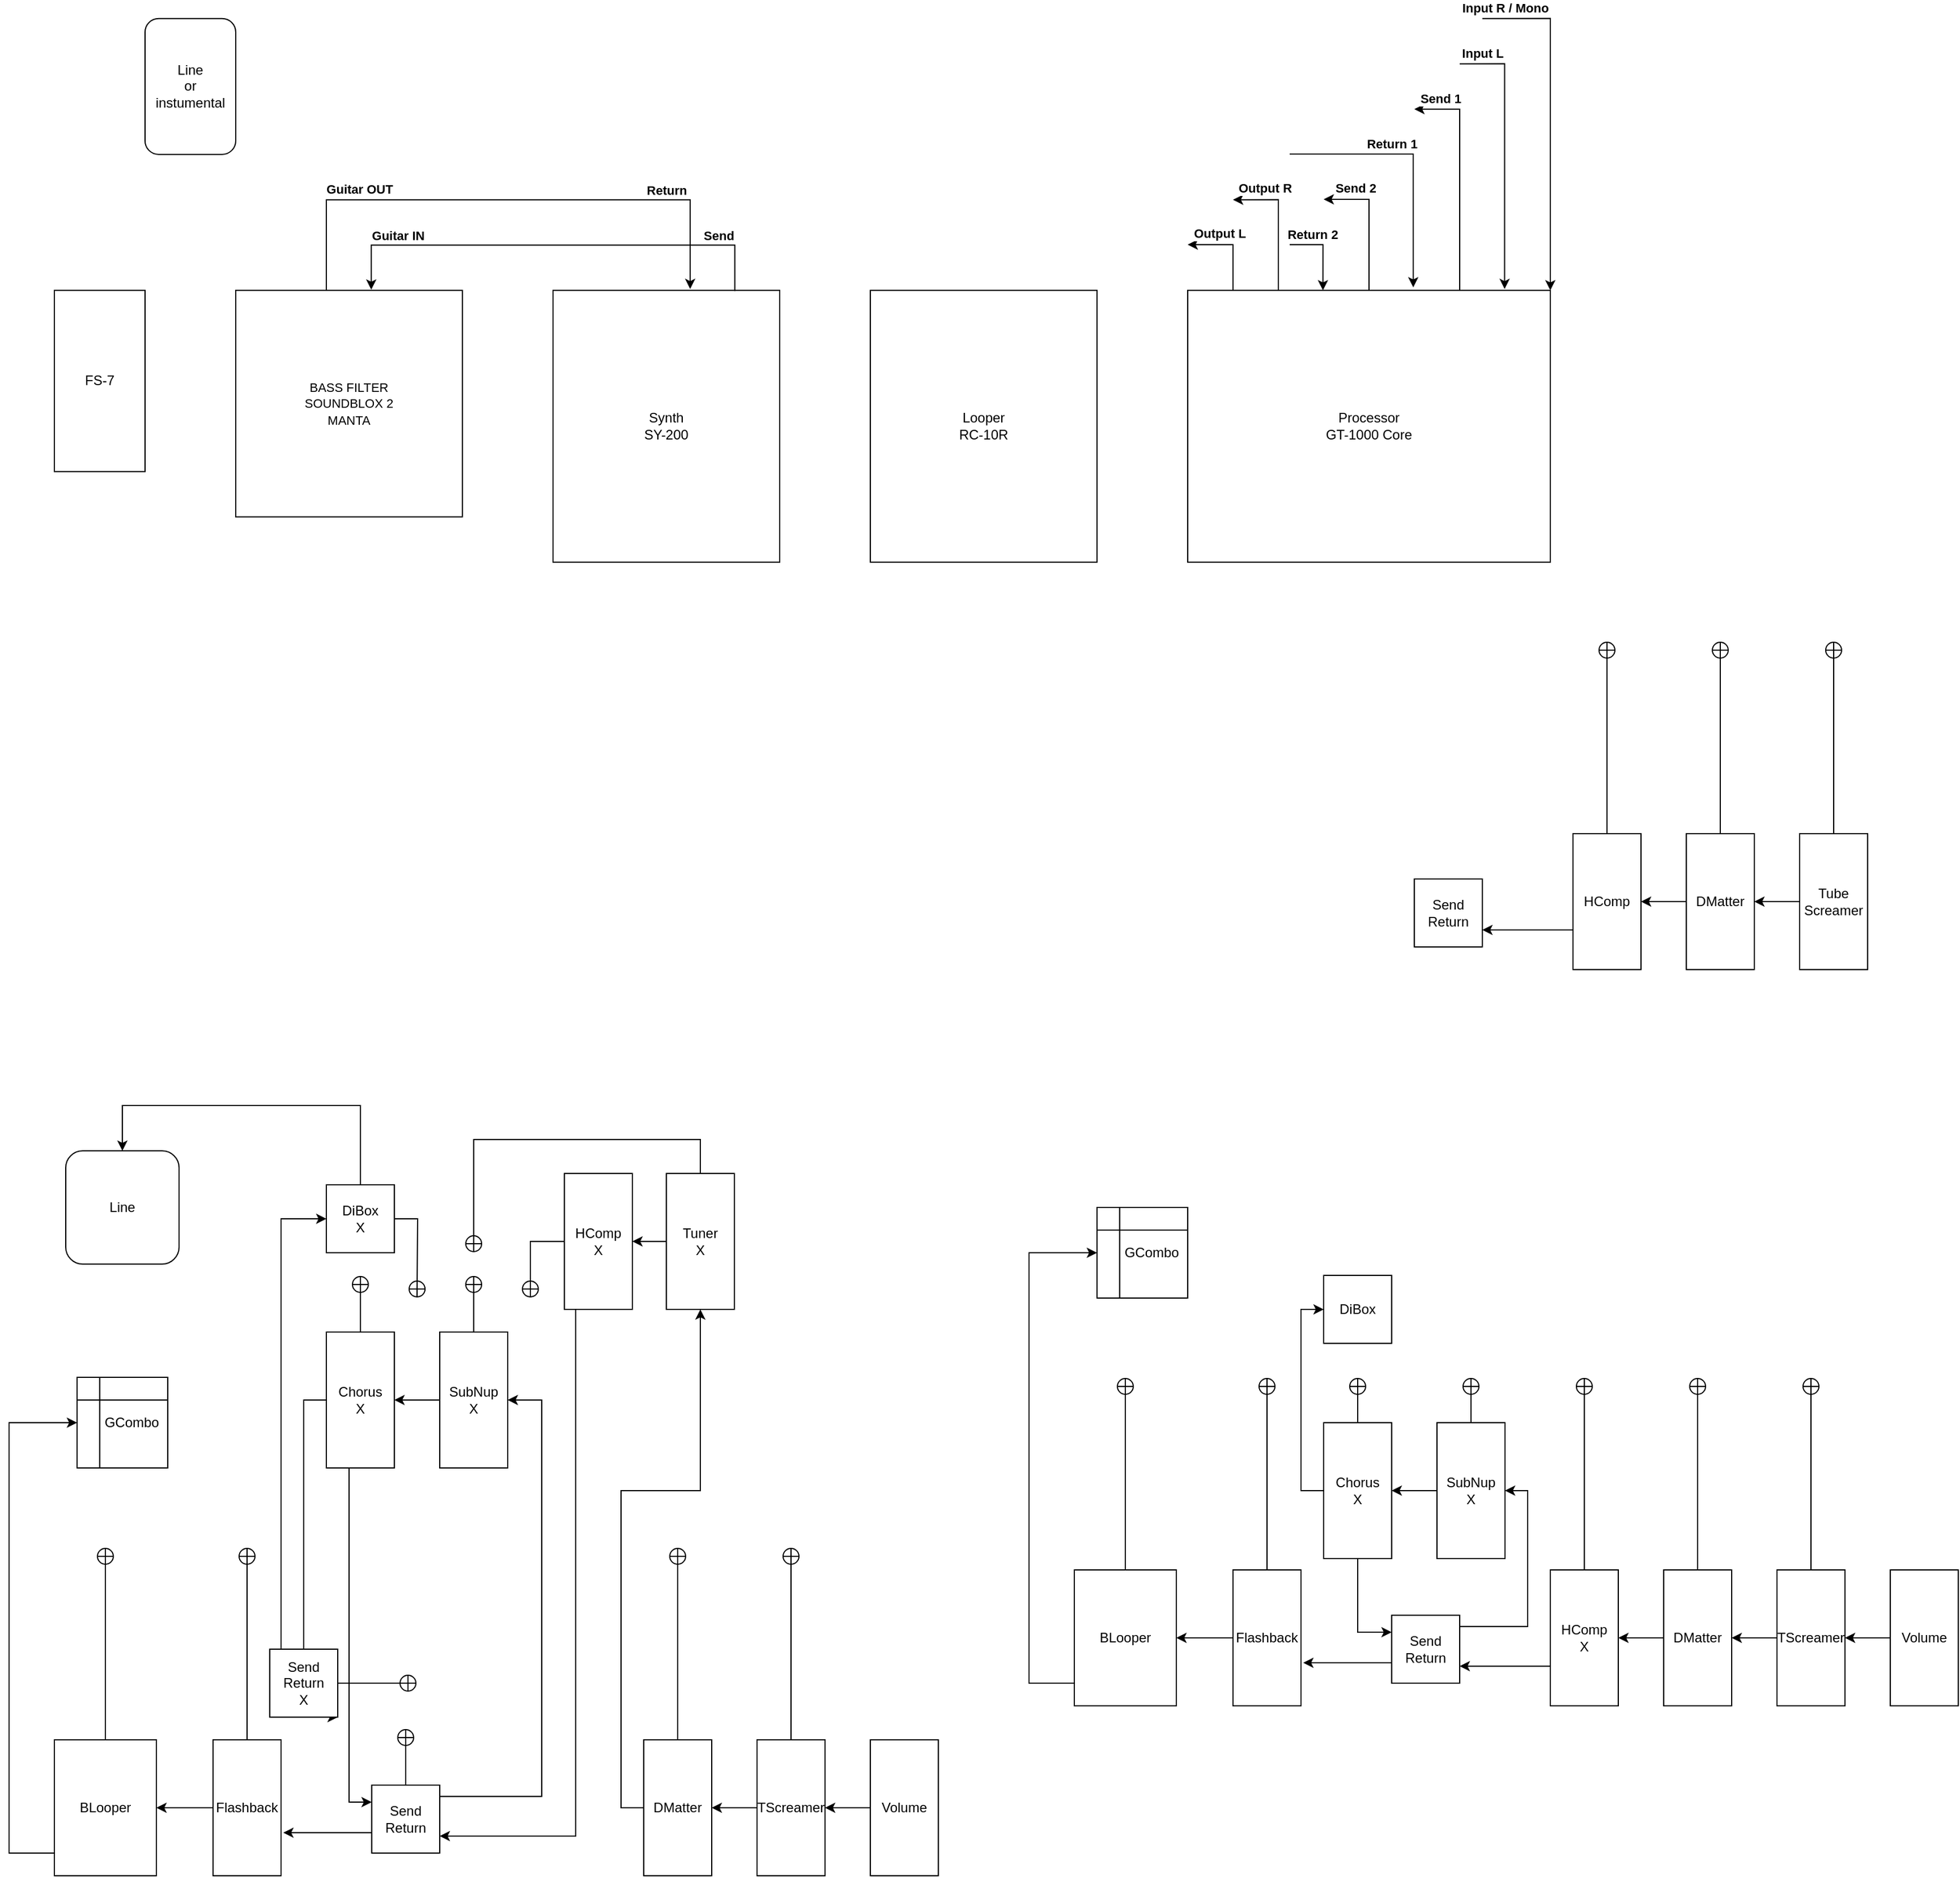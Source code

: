 <mxfile version="21.0.6" type="github">
  <diagram id="bpvqkjl4aAlvQeULc8f-" name="Page-1">
    <mxGraphModel dx="1547" dy="874" grid="1" gridSize="10" guides="1" tooltips="1" connect="1" arrows="1" fold="1" page="1" pageScale="1" pageWidth="1920" pageHeight="1200" math="0" shadow="0">
      <root>
        <mxCell id="0" />
        <mxCell id="1" parent="0" />
        <mxCell id="TJ2ZDpxeR_JlbvTuaroh-1" value="Synth&lt;br&gt;SY-200" style="rounded=0;whiteSpace=wrap;html=1;direction=south;" parent="1" vertex="1">
          <mxGeometry x="560" y="520.33" width="200" height="240" as="geometry" />
        </mxCell>
        <mxCell id="TJ2ZDpxeR_JlbvTuaroh-17" value="" style="edgeStyle=orthogonalEdgeStyle;rounded=0;orthogonalLoop=1;jettySize=auto;html=1;" parent="1" source="TJ2ZDpxeR_JlbvTuaroh-2" target="TJ2ZDpxeR_JlbvTuaroh-7" edge="1">
          <mxGeometry relative="1" as="geometry" />
        </mxCell>
        <mxCell id="TJ2ZDpxeR_JlbvTuaroh-33" style="edgeStyle=orthogonalEdgeStyle;rounded=0;orthogonalLoop=1;jettySize=auto;html=1;endArrow=circlePlus;endFill=0;" parent="1" source="TJ2ZDpxeR_JlbvTuaroh-2" edge="1">
          <mxGeometry relative="1" as="geometry">
            <mxPoint x="1690" y="830" as="targetPoint" />
            <Array as="points">
              <mxPoint x="1690" y="980" />
              <mxPoint x="1690" y="980" />
            </Array>
          </mxGeometry>
        </mxCell>
        <mxCell id="TJ2ZDpxeR_JlbvTuaroh-2" value="Tube&lt;br&gt;Screamer" style="rounded=0;whiteSpace=wrap;html=1;direction=south;" parent="1" vertex="1">
          <mxGeometry x="1660" y="1000" width="60" height="120" as="geometry" />
        </mxCell>
        <mxCell id="TJ2ZDpxeR_JlbvTuaroh-3" value="Looper&lt;br&gt;RC-10R" style="rounded=0;whiteSpace=wrap;html=1;direction=south;" parent="1" vertex="1">
          <mxGeometry x="840" y="520.33" width="200" height="240" as="geometry" />
        </mxCell>
        <mxCell id="TJ2ZDpxeR_JlbvTuaroh-4" value="Processor&lt;br&gt;GT-1000 Core" style="rounded=0;whiteSpace=wrap;html=1;direction=south;" parent="1" vertex="1">
          <mxGeometry x="1120" y="520.33" width="320" height="240" as="geometry" />
        </mxCell>
        <mxCell id="TJ2ZDpxeR_JlbvTuaroh-5" value="&lt;font style=&quot;font-size: 11px;&quot;&gt;BASS FILTER&lt;br&gt;SOUNDBLOX 2 &lt;br&gt;MANTA&lt;/font&gt;" style="rounded=0;whiteSpace=wrap;html=1;direction=south;" parent="1" vertex="1">
          <mxGeometry x="280" y="520.33" width="200" height="200" as="geometry" />
        </mxCell>
        <mxCell id="TJ2ZDpxeR_JlbvTuaroh-21" style="edgeStyle=orthogonalEdgeStyle;rounded=0;orthogonalLoop=1;jettySize=auto;html=1;entryX=0.75;entryY=0;entryDx=0;entryDy=0;" parent="1" source="TJ2ZDpxeR_JlbvTuaroh-6" target="TJ2ZDpxeR_JlbvTuaroh-13" edge="1">
          <mxGeometry relative="1" as="geometry">
            <Array as="points">
              <mxPoint x="1410" y="1085" />
              <mxPoint x="1410" y="1085" />
            </Array>
          </mxGeometry>
        </mxCell>
        <mxCell id="TJ2ZDpxeR_JlbvTuaroh-35" style="edgeStyle=orthogonalEdgeStyle;rounded=0;orthogonalLoop=1;jettySize=auto;html=1;endArrow=circlePlus;endFill=0;" parent="1" source="TJ2ZDpxeR_JlbvTuaroh-6" edge="1">
          <mxGeometry relative="1" as="geometry">
            <mxPoint x="1490" y="830" as="targetPoint" />
          </mxGeometry>
        </mxCell>
        <mxCell id="TJ2ZDpxeR_JlbvTuaroh-6" value="HComp" style="rounded=0;whiteSpace=wrap;html=1;direction=south;" parent="1" vertex="1">
          <mxGeometry x="1460" y="1000" width="60" height="120" as="geometry" />
        </mxCell>
        <mxCell id="TJ2ZDpxeR_JlbvTuaroh-34" style="edgeStyle=orthogonalEdgeStyle;rounded=0;orthogonalLoop=1;jettySize=auto;html=1;endArrow=circlePlus;endFill=0;" parent="1" source="TJ2ZDpxeR_JlbvTuaroh-7" edge="1">
          <mxGeometry relative="1" as="geometry">
            <mxPoint x="1590" y="830" as="targetPoint" />
          </mxGeometry>
        </mxCell>
        <mxCell id="TJ2ZDpxeR_JlbvTuaroh-7" value="DMatter" style="rounded=0;whiteSpace=wrap;html=1;direction=south;" parent="1" vertex="1">
          <mxGeometry x="1560" y="1000" width="60" height="120" as="geometry" />
        </mxCell>
        <mxCell id="TJ2ZDpxeR_JlbvTuaroh-8" value="FS-7" style="rounded=0;whiteSpace=wrap;html=1;direction=south;" parent="1" vertex="1">
          <mxGeometry x="120" y="520.33" width="80" height="160" as="geometry" />
        </mxCell>
        <mxCell id="TJ2ZDpxeR_JlbvTuaroh-11" value="Line&lt;br&gt;or&lt;br&gt;instumental" style="rounded=1;whiteSpace=wrap;html=1;" parent="1" vertex="1">
          <mxGeometry x="200" y="280.33" width="80" height="120" as="geometry" />
        </mxCell>
        <mxCell id="TJ2ZDpxeR_JlbvTuaroh-13" value="Send&lt;br&gt;Return" style="rounded=0;whiteSpace=wrap;html=1;direction=south;" parent="1" vertex="1">
          <mxGeometry x="1320" y="1040" width="60" height="60" as="geometry" />
        </mxCell>
        <mxCell id="TJ2ZDpxeR_JlbvTuaroh-16" value="" style="edgeStyle=orthogonalEdgeStyle;rounded=0;orthogonalLoop=1;jettySize=auto;html=1;exitX=0.5;exitY=1;exitDx=0;exitDy=0;" parent="1" source="TJ2ZDpxeR_JlbvTuaroh-7" target="TJ2ZDpxeR_JlbvTuaroh-6" edge="1">
          <mxGeometry relative="1" as="geometry">
            <mxPoint x="1580" y="1080" as="sourcePoint" />
            <Array as="points">
              <mxPoint x="1540" y="1060" />
              <mxPoint x="1540" y="1060" />
            </Array>
          </mxGeometry>
        </mxCell>
        <mxCell id="TJ2ZDpxeR_JlbvTuaroh-44" style="edgeStyle=orthogonalEdgeStyle;rounded=0;orthogonalLoop=1;jettySize=auto;html=1;entryX=0.5;entryY=0;entryDx=0;entryDy=0;" parent="1" source="TJ2ZDpxeR_JlbvTuaroh-46" target="TJ2ZDpxeR_JlbvTuaroh-52" edge="1">
          <mxGeometry relative="1" as="geometry" />
        </mxCell>
        <mxCell id="TJ2ZDpxeR_JlbvTuaroh-45" style="edgeStyle=orthogonalEdgeStyle;rounded=0;orthogonalLoop=1;jettySize=auto;html=1;endArrow=circlePlus;endFill=0;" parent="1" source="TJ2ZDpxeR_JlbvTuaroh-46" edge="1">
          <mxGeometry relative="1" as="geometry">
            <mxPoint x="1190" y="1480" as="targetPoint" />
          </mxGeometry>
        </mxCell>
        <mxCell id="TJ2ZDpxeR_JlbvTuaroh-46" value="Flashback" style="rounded=0;whiteSpace=wrap;html=1;direction=south;" parent="1" vertex="1">
          <mxGeometry x="1160" y="1650" width="60" height="120" as="geometry" />
        </mxCell>
        <mxCell id="TJ2ZDpxeR_JlbvTuaroh-47" value="" style="edgeStyle=orthogonalEdgeStyle;rounded=0;orthogonalLoop=1;jettySize=auto;html=1;" parent="1" source="TJ2ZDpxeR_JlbvTuaroh-49" target="TJ2ZDpxeR_JlbvTuaroh-65" edge="1">
          <mxGeometry relative="1" as="geometry" />
        </mxCell>
        <mxCell id="TJ2ZDpxeR_JlbvTuaroh-48" style="edgeStyle=orthogonalEdgeStyle;rounded=0;orthogonalLoop=1;jettySize=auto;html=1;endArrow=circlePlus;endFill=0;" parent="1" source="TJ2ZDpxeR_JlbvTuaroh-49" edge="1">
          <mxGeometry relative="1" as="geometry">
            <mxPoint x="1670" y="1480" as="targetPoint" />
            <Array as="points">
              <mxPoint x="1670" y="1480" />
            </Array>
          </mxGeometry>
        </mxCell>
        <mxCell id="TJ2ZDpxeR_JlbvTuaroh-49" value="TScreamer" style="rounded=0;whiteSpace=wrap;html=1;direction=south;" parent="1" vertex="1">
          <mxGeometry x="1640" y="1650" width="60" height="120" as="geometry" />
        </mxCell>
        <mxCell id="TJ2ZDpxeR_JlbvTuaroh-50" style="edgeStyle=orthogonalEdgeStyle;rounded=0;orthogonalLoop=1;jettySize=auto;html=1;endArrow=circlePlus;endFill=0;" parent="1" source="TJ2ZDpxeR_JlbvTuaroh-52" edge="1">
          <mxGeometry relative="1" as="geometry">
            <mxPoint x="1065" y="1480" as="targetPoint" />
          </mxGeometry>
        </mxCell>
        <mxCell id="TJ2ZDpxeR_JlbvTuaroh-51" style="edgeStyle=orthogonalEdgeStyle;rounded=0;orthogonalLoop=1;jettySize=auto;html=1;entryX=0;entryY=0.5;entryDx=0;entryDy=0;endArrow=classic;endFill=1;" parent="1" source="TJ2ZDpxeR_JlbvTuaroh-52" target="TJ2ZDpxeR_JlbvTuaroh-72" edge="1">
          <mxGeometry relative="1" as="geometry">
            <Array as="points">
              <mxPoint x="980" y="1750" />
              <mxPoint x="980" y="1370" />
            </Array>
          </mxGeometry>
        </mxCell>
        <mxCell id="TJ2ZDpxeR_JlbvTuaroh-52" value="BLooper" style="rounded=0;whiteSpace=wrap;html=1;direction=south;" parent="1" vertex="1">
          <mxGeometry x="1020" y="1650" width="90" height="120" as="geometry" />
        </mxCell>
        <mxCell id="TJ2ZDpxeR_JlbvTuaroh-53" style="edgeStyle=orthogonalEdgeStyle;rounded=0;orthogonalLoop=1;jettySize=auto;html=1;entryX=0.5;entryY=0;entryDx=0;entryDy=0;" parent="1" source="TJ2ZDpxeR_JlbvTuaroh-56" target="TJ2ZDpxeR_JlbvTuaroh-59" edge="1">
          <mxGeometry relative="1" as="geometry">
            <mxPoint x="1190" y="1870" as="targetPoint" />
            <Array as="points">
              <mxPoint x="1310" y="1580" />
              <mxPoint x="1310" y="1580" />
            </Array>
          </mxGeometry>
        </mxCell>
        <mxCell id="TJ2ZDpxeR_JlbvTuaroh-54" style="edgeStyle=orthogonalEdgeStyle;rounded=0;orthogonalLoop=1;jettySize=auto;html=1;entryX=0.5;entryY=1;entryDx=0;entryDy=0;exitX=0.5;exitY=1;exitDx=0;exitDy=0;" parent="1" source="TJ2ZDpxeR_JlbvTuaroh-59" target="TJ2ZDpxeR_JlbvTuaroh-70" edge="1">
          <mxGeometry relative="1" as="geometry">
            <Array as="points">
              <mxPoint x="1220" y="1580" />
              <mxPoint x="1220" y="1420" />
            </Array>
          </mxGeometry>
        </mxCell>
        <mxCell id="TJ2ZDpxeR_JlbvTuaroh-55" style="edgeStyle=orthogonalEdgeStyle;rounded=0;orthogonalLoop=1;jettySize=auto;html=1;exitX=0;exitY=0.5;exitDx=0;exitDy=0;endArrow=circlePlus;endFill=0;" parent="1" source="TJ2ZDpxeR_JlbvTuaroh-56" edge="1">
          <mxGeometry relative="1" as="geometry">
            <mxPoint x="1370" y="1480" as="targetPoint" />
          </mxGeometry>
        </mxCell>
        <mxCell id="TJ2ZDpxeR_JlbvTuaroh-56" value="SubNup&lt;br&gt;X" style="rounded=0;whiteSpace=wrap;html=1;direction=south;" parent="1" vertex="1">
          <mxGeometry x="1340" y="1520" width="60" height="120" as="geometry" />
        </mxCell>
        <mxCell id="TJ2ZDpxeR_JlbvTuaroh-57" style="edgeStyle=orthogonalEdgeStyle;rounded=0;orthogonalLoop=1;jettySize=auto;html=1;entryX=0.25;entryY=1;entryDx=0;entryDy=0;" parent="1" source="TJ2ZDpxeR_JlbvTuaroh-59" target="TJ2ZDpxeR_JlbvTuaroh-75" edge="1">
          <mxGeometry relative="1" as="geometry" />
        </mxCell>
        <mxCell id="TJ2ZDpxeR_JlbvTuaroh-58" style="edgeStyle=orthogonalEdgeStyle;rounded=0;orthogonalLoop=1;jettySize=auto;html=1;endArrow=circlePlus;endFill=0;" parent="1" source="TJ2ZDpxeR_JlbvTuaroh-59" edge="1">
          <mxGeometry relative="1" as="geometry">
            <mxPoint x="1270" y="1480" as="targetPoint" />
          </mxGeometry>
        </mxCell>
        <mxCell id="TJ2ZDpxeR_JlbvTuaroh-59" value="Chorus&lt;br&gt;X" style="rounded=0;whiteSpace=wrap;html=1;direction=south;" parent="1" vertex="1">
          <mxGeometry x="1240" y="1520" width="60" height="120" as="geometry" />
        </mxCell>
        <mxCell id="TJ2ZDpxeR_JlbvTuaroh-60" style="edgeStyle=orthogonalEdgeStyle;rounded=0;orthogonalLoop=1;jettySize=auto;html=1;entryX=0.75;entryY=0;entryDx=0;entryDy=0;" parent="1" source="TJ2ZDpxeR_JlbvTuaroh-62" target="TJ2ZDpxeR_JlbvTuaroh-75" edge="1">
          <mxGeometry relative="1" as="geometry">
            <Array as="points">
              <mxPoint x="1390" y="1735" />
              <mxPoint x="1390" y="1735" />
            </Array>
          </mxGeometry>
        </mxCell>
        <mxCell id="TJ2ZDpxeR_JlbvTuaroh-61" style="edgeStyle=orthogonalEdgeStyle;rounded=0;orthogonalLoop=1;jettySize=auto;html=1;endArrow=circlePlus;endFill=0;" parent="1" source="TJ2ZDpxeR_JlbvTuaroh-62" edge="1">
          <mxGeometry relative="1" as="geometry">
            <mxPoint x="1470" y="1480" as="targetPoint" />
          </mxGeometry>
        </mxCell>
        <mxCell id="TJ2ZDpxeR_JlbvTuaroh-62" value="HComp&lt;br&gt;X" style="rounded=0;whiteSpace=wrap;html=1;direction=south;" parent="1" vertex="1">
          <mxGeometry x="1440" y="1650" width="60" height="120" as="geometry" />
        </mxCell>
        <mxCell id="TJ2ZDpxeR_JlbvTuaroh-64" style="edgeStyle=orthogonalEdgeStyle;rounded=0;orthogonalLoop=1;jettySize=auto;html=1;endArrow=circlePlus;endFill=0;" parent="1" source="TJ2ZDpxeR_JlbvTuaroh-65" edge="1">
          <mxGeometry relative="1" as="geometry">
            <mxPoint x="1570" y="1480" as="targetPoint" />
          </mxGeometry>
        </mxCell>
        <mxCell id="TJ2ZDpxeR_JlbvTuaroh-65" value="DMatter" style="rounded=0;whiteSpace=wrap;html=1;direction=south;" parent="1" vertex="1">
          <mxGeometry x="1540" y="1650" width="60" height="120" as="geometry" />
        </mxCell>
        <mxCell id="TJ2ZDpxeR_JlbvTuaroh-66" style="edgeStyle=orthogonalEdgeStyle;rounded=0;orthogonalLoop=1;jettySize=auto;html=1;entryX=0.5;entryY=0;entryDx=0;entryDy=0;" parent="1" source="TJ2ZDpxeR_JlbvTuaroh-67" target="TJ2ZDpxeR_JlbvTuaroh-49" edge="1">
          <mxGeometry relative="1" as="geometry">
            <Array as="points">
              <mxPoint x="1720" y="1710" />
              <mxPoint x="1720" y="1710" />
            </Array>
            <mxPoint x="1620" y="1735" as="targetPoint" />
          </mxGeometry>
        </mxCell>
        <mxCell id="TJ2ZDpxeR_JlbvTuaroh-67" value="Volume" style="rounded=0;whiteSpace=wrap;html=1;direction=south;" parent="1" vertex="1">
          <mxGeometry x="1740" y="1650" width="60" height="120" as="geometry" />
        </mxCell>
        <mxCell id="TJ2ZDpxeR_JlbvTuaroh-70" value="DiBox" style="rounded=0;whiteSpace=wrap;html=1;direction=south;" parent="1" vertex="1">
          <mxGeometry x="1240" y="1390" width="60" height="60" as="geometry" />
        </mxCell>
        <mxCell id="TJ2ZDpxeR_JlbvTuaroh-72" value="&amp;nbsp; &amp;nbsp; &amp;nbsp;GCombo" style="shape=internalStorage;whiteSpace=wrap;html=1;backgroundOutline=1;" parent="1" vertex="1">
          <mxGeometry x="1040" y="1330" width="80" height="80" as="geometry" />
        </mxCell>
        <mxCell id="TJ2ZDpxeR_JlbvTuaroh-73" style="edgeStyle=orthogonalEdgeStyle;rounded=0;orthogonalLoop=1;jettySize=auto;html=1;entryX=0.5;entryY=0;entryDx=0;entryDy=0;" parent="1" source="TJ2ZDpxeR_JlbvTuaroh-75" target="TJ2ZDpxeR_JlbvTuaroh-56" edge="1">
          <mxGeometry relative="1" as="geometry">
            <Array as="points">
              <mxPoint x="1420" y="1700" />
              <mxPoint x="1420" y="1580" />
            </Array>
          </mxGeometry>
        </mxCell>
        <mxCell id="TJ2ZDpxeR_JlbvTuaroh-74" style="edgeStyle=orthogonalEdgeStyle;rounded=0;orthogonalLoop=1;jettySize=auto;html=1;entryX=0.683;entryY=-0.033;entryDx=0;entryDy=0;entryPerimeter=0;" parent="1" source="TJ2ZDpxeR_JlbvTuaroh-75" target="TJ2ZDpxeR_JlbvTuaroh-46" edge="1">
          <mxGeometry relative="1" as="geometry">
            <mxPoint x="1240" y="1720" as="targetPoint" />
            <Array as="points">
              <mxPoint x="1280" y="1732" />
              <mxPoint x="1280" y="1732" />
            </Array>
          </mxGeometry>
        </mxCell>
        <mxCell id="TJ2ZDpxeR_JlbvTuaroh-75" value="Send&lt;br&gt;Return" style="rounded=0;whiteSpace=wrap;html=1;direction=south;" parent="1" vertex="1">
          <mxGeometry x="1300" y="1690" width="60" height="60" as="geometry" />
        </mxCell>
        <mxCell id="TJ2ZDpxeR_JlbvTuaroh-76" value="" style="edgeStyle=orthogonalEdgeStyle;rounded=0;orthogonalLoop=1;jettySize=auto;html=1;exitX=0.5;exitY=1;exitDx=0;exitDy=0;" parent="1" source="TJ2ZDpxeR_JlbvTuaroh-65" target="TJ2ZDpxeR_JlbvTuaroh-62" edge="1">
          <mxGeometry relative="1" as="geometry">
            <Array as="points">
              <mxPoint x="1530" y="1710" />
              <mxPoint x="1530" y="1710" />
            </Array>
            <mxPoint x="1560" y="1730" as="sourcePoint" />
          </mxGeometry>
        </mxCell>
        <mxCell id="TJ2ZDpxeR_JlbvTuaroh-79" style="edgeStyle=orthogonalEdgeStyle;rounded=0;orthogonalLoop=1;jettySize=auto;html=1;entryX=0.5;entryY=0;entryDx=0;entryDy=0;" parent="1" source="TJ2ZDpxeR_JlbvTuaroh-81" target="TJ2ZDpxeR_JlbvTuaroh-87" edge="1">
          <mxGeometry relative="1" as="geometry" />
        </mxCell>
        <mxCell id="TJ2ZDpxeR_JlbvTuaroh-80" style="edgeStyle=orthogonalEdgeStyle;rounded=0;orthogonalLoop=1;jettySize=auto;html=1;endArrow=circlePlus;endFill=0;" parent="1" source="TJ2ZDpxeR_JlbvTuaroh-81" edge="1">
          <mxGeometry relative="1" as="geometry">
            <mxPoint x="290" y="1630" as="targetPoint" />
          </mxGeometry>
        </mxCell>
        <mxCell id="TJ2ZDpxeR_JlbvTuaroh-81" value="Flashback" style="rounded=0;whiteSpace=wrap;html=1;direction=south;" parent="1" vertex="1">
          <mxGeometry x="260" y="1800" width="60" height="120" as="geometry" />
        </mxCell>
        <mxCell id="TJ2ZDpxeR_JlbvTuaroh-82" value="" style="edgeStyle=orthogonalEdgeStyle;rounded=0;orthogonalLoop=1;jettySize=auto;html=1;" parent="1" source="TJ2ZDpxeR_JlbvTuaroh-84" target="TJ2ZDpxeR_JlbvTuaroh-99" edge="1">
          <mxGeometry relative="1" as="geometry" />
        </mxCell>
        <mxCell id="TJ2ZDpxeR_JlbvTuaroh-83" style="edgeStyle=orthogonalEdgeStyle;rounded=0;orthogonalLoop=1;jettySize=auto;html=1;endArrow=circlePlus;endFill=0;" parent="1" source="TJ2ZDpxeR_JlbvTuaroh-84" edge="1">
          <mxGeometry relative="1" as="geometry">
            <mxPoint x="770" y="1630" as="targetPoint" />
            <Array as="points">
              <mxPoint x="770" y="1630" />
            </Array>
          </mxGeometry>
        </mxCell>
        <mxCell id="TJ2ZDpxeR_JlbvTuaroh-84" value="TScreamer" style="rounded=0;whiteSpace=wrap;html=1;direction=south;" parent="1" vertex="1">
          <mxGeometry x="740" y="1800" width="60" height="120" as="geometry" />
        </mxCell>
        <mxCell id="TJ2ZDpxeR_JlbvTuaroh-85" style="edgeStyle=orthogonalEdgeStyle;rounded=0;orthogonalLoop=1;jettySize=auto;html=1;endArrow=circlePlus;endFill=0;" parent="1" source="TJ2ZDpxeR_JlbvTuaroh-87" edge="1">
          <mxGeometry relative="1" as="geometry">
            <mxPoint x="165" y="1630" as="targetPoint" />
          </mxGeometry>
        </mxCell>
        <mxCell id="TJ2ZDpxeR_JlbvTuaroh-86" style="edgeStyle=orthogonalEdgeStyle;rounded=0;orthogonalLoop=1;jettySize=auto;html=1;entryX=0;entryY=0.5;entryDx=0;entryDy=0;endArrow=classic;endFill=1;" parent="1" source="TJ2ZDpxeR_JlbvTuaroh-87" target="TJ2ZDpxeR_JlbvTuaroh-103" edge="1">
          <mxGeometry relative="1" as="geometry">
            <Array as="points">
              <mxPoint x="80" y="1900" />
              <mxPoint x="80" y="1520" />
            </Array>
          </mxGeometry>
        </mxCell>
        <mxCell id="TJ2ZDpxeR_JlbvTuaroh-87" value="BLooper" style="rounded=0;whiteSpace=wrap;html=1;direction=south;" parent="1" vertex="1">
          <mxGeometry x="120" y="1800" width="90" height="120" as="geometry" />
        </mxCell>
        <mxCell id="TJ2ZDpxeR_JlbvTuaroh-88" style="edgeStyle=orthogonalEdgeStyle;rounded=0;orthogonalLoop=1;jettySize=auto;html=1;entryX=0.5;entryY=0;entryDx=0;entryDy=0;" parent="1" source="TJ2ZDpxeR_JlbvTuaroh-91" target="TJ2ZDpxeR_JlbvTuaroh-94" edge="1">
          <mxGeometry relative="1" as="geometry">
            <mxPoint x="310" y="1790" as="targetPoint" />
            <Array as="points">
              <mxPoint x="430" y="1500" />
              <mxPoint x="430" y="1500" />
            </Array>
          </mxGeometry>
        </mxCell>
        <mxCell id="TJ2ZDpxeR_JlbvTuaroh-89" style="edgeStyle=orthogonalEdgeStyle;rounded=0;orthogonalLoop=1;jettySize=auto;html=1;entryX=1;entryY=0;entryDx=0;entryDy=0;exitX=0.5;exitY=1;exitDx=0;exitDy=0;" parent="1" source="TJ2ZDpxeR_JlbvTuaroh-94" target="TJ2ZDpxeR_JlbvTuaroh-111" edge="1">
          <mxGeometry relative="1" as="geometry">
            <Array as="points">
              <mxPoint x="340" y="1500" />
            </Array>
          </mxGeometry>
        </mxCell>
        <mxCell id="TJ2ZDpxeR_JlbvTuaroh-90" style="edgeStyle=orthogonalEdgeStyle;rounded=0;orthogonalLoop=1;jettySize=auto;html=1;exitX=0;exitY=0.5;exitDx=0;exitDy=0;endArrow=circlePlus;endFill=0;" parent="1" source="TJ2ZDpxeR_JlbvTuaroh-91" edge="1">
          <mxGeometry relative="1" as="geometry">
            <mxPoint x="490" y="1390" as="targetPoint" />
            <Array as="points">
              <mxPoint x="490" y="1400" />
              <mxPoint x="490" y="1400" />
            </Array>
          </mxGeometry>
        </mxCell>
        <mxCell id="TJ2ZDpxeR_JlbvTuaroh-91" value="SubNup&lt;br&gt;X" style="rounded=0;whiteSpace=wrap;html=1;direction=south;" parent="1" vertex="1">
          <mxGeometry x="460" y="1440" width="60" height="120" as="geometry" />
        </mxCell>
        <mxCell id="TJ2ZDpxeR_JlbvTuaroh-92" style="edgeStyle=orthogonalEdgeStyle;rounded=0;orthogonalLoop=1;jettySize=auto;html=1;entryX=0.25;entryY=1;entryDx=0;entryDy=0;" parent="1" source="TJ2ZDpxeR_JlbvTuaroh-94" target="TJ2ZDpxeR_JlbvTuaroh-106" edge="1">
          <mxGeometry relative="1" as="geometry">
            <Array as="points">
              <mxPoint x="380" y="1855" />
            </Array>
          </mxGeometry>
        </mxCell>
        <mxCell id="TJ2ZDpxeR_JlbvTuaroh-93" style="edgeStyle=orthogonalEdgeStyle;rounded=0;orthogonalLoop=1;jettySize=auto;html=1;endArrow=circlePlus;endFill=0;" parent="1" source="TJ2ZDpxeR_JlbvTuaroh-94" edge="1">
          <mxGeometry relative="1" as="geometry">
            <mxPoint x="390" y="1390" as="targetPoint" />
            <Array as="points">
              <mxPoint x="390" y="1400" />
              <mxPoint x="390" y="1400" />
            </Array>
          </mxGeometry>
        </mxCell>
        <mxCell id="TJ2ZDpxeR_JlbvTuaroh-94" value="Chorus&lt;br&gt;X" style="rounded=0;whiteSpace=wrap;html=1;direction=south;" parent="1" vertex="1">
          <mxGeometry x="360" y="1440" width="60" height="120" as="geometry" />
        </mxCell>
        <mxCell id="TJ2ZDpxeR_JlbvTuaroh-95" style="edgeStyle=orthogonalEdgeStyle;rounded=0;orthogonalLoop=1;jettySize=auto;html=1;entryX=0.75;entryY=0;entryDx=0;entryDy=0;" parent="1" source="TJ2ZDpxeR_JlbvTuaroh-97" target="TJ2ZDpxeR_JlbvTuaroh-106" edge="1">
          <mxGeometry relative="1" as="geometry">
            <Array as="points">
              <mxPoint x="580" y="1885" />
            </Array>
          </mxGeometry>
        </mxCell>
        <mxCell id="TJ2ZDpxeR_JlbvTuaroh-96" style="edgeStyle=orthogonalEdgeStyle;rounded=0;orthogonalLoop=1;jettySize=auto;html=1;endArrow=circlePlus;endFill=0;" parent="1" source="TJ2ZDpxeR_JlbvTuaroh-97" edge="1">
          <mxGeometry relative="1" as="geometry">
            <mxPoint x="540" y="1410" as="targetPoint" />
            <Array as="points">
              <mxPoint x="540" y="1360" />
            </Array>
          </mxGeometry>
        </mxCell>
        <mxCell id="TJ2ZDpxeR_JlbvTuaroh-97" value="HComp&lt;br&gt;X" style="rounded=0;whiteSpace=wrap;html=1;direction=south;" parent="1" vertex="1">
          <mxGeometry x="570" y="1300" width="60" height="120" as="geometry" />
        </mxCell>
        <mxCell id="TJ2ZDpxeR_JlbvTuaroh-98" style="edgeStyle=orthogonalEdgeStyle;rounded=0;orthogonalLoop=1;jettySize=auto;html=1;endArrow=circlePlus;endFill=0;" parent="1" source="TJ2ZDpxeR_JlbvTuaroh-99" edge="1">
          <mxGeometry relative="1" as="geometry">
            <mxPoint x="670" y="1630" as="targetPoint" />
          </mxGeometry>
        </mxCell>
        <mxCell id="TJ2ZDpxeR_JlbvTuaroh-99" value="DMatter" style="rounded=0;whiteSpace=wrap;html=1;direction=south;" parent="1" vertex="1">
          <mxGeometry x="640" y="1800" width="60" height="120" as="geometry" />
        </mxCell>
        <mxCell id="TJ2ZDpxeR_JlbvTuaroh-100" style="edgeStyle=orthogonalEdgeStyle;rounded=0;orthogonalLoop=1;jettySize=auto;html=1;entryX=0.5;entryY=0;entryDx=0;entryDy=0;" parent="1" source="TJ2ZDpxeR_JlbvTuaroh-101" target="TJ2ZDpxeR_JlbvTuaroh-84" edge="1">
          <mxGeometry relative="1" as="geometry">
            <Array as="points">
              <mxPoint x="820" y="1860" />
              <mxPoint x="820" y="1860" />
            </Array>
            <mxPoint x="720" y="1885" as="targetPoint" />
          </mxGeometry>
        </mxCell>
        <mxCell id="TJ2ZDpxeR_JlbvTuaroh-101" value="Volume" style="rounded=0;whiteSpace=wrap;html=1;direction=south;" parent="1" vertex="1">
          <mxGeometry x="840" y="1800" width="60" height="120" as="geometry" />
        </mxCell>
        <mxCell id="TJ2ZDpxeR_JlbvTuaroh-108" style="edgeStyle=orthogonalEdgeStyle;rounded=0;orthogonalLoop=1;jettySize=auto;html=1;endArrow=circlePlus;endFill=0;" parent="1" source="TJ2ZDpxeR_JlbvTuaroh-102" edge="1">
          <mxGeometry relative="1" as="geometry">
            <mxPoint x="440" y="1410" as="targetPoint" />
          </mxGeometry>
        </mxCell>
        <mxCell id="TJ2ZDpxeR_JlbvTuaroh-110" style="edgeStyle=orthogonalEdgeStyle;rounded=0;orthogonalLoop=1;jettySize=auto;html=1;endArrow=classic;endFill=1;" parent="1" source="TJ2ZDpxeR_JlbvTuaroh-102" target="TJ2ZDpxeR_JlbvTuaroh-109" edge="1">
          <mxGeometry relative="1" as="geometry">
            <Array as="points">
              <mxPoint x="390" y="1240" />
              <mxPoint x="180" y="1240" />
            </Array>
          </mxGeometry>
        </mxCell>
        <mxCell id="TJ2ZDpxeR_JlbvTuaroh-102" value="DiBox&lt;br&gt;X" style="rounded=0;whiteSpace=wrap;html=1;direction=south;" parent="1" vertex="1">
          <mxGeometry x="360" y="1310" width="60" height="60" as="geometry" />
        </mxCell>
        <mxCell id="TJ2ZDpxeR_JlbvTuaroh-103" value="&amp;nbsp; &amp;nbsp; &amp;nbsp;GCombo" style="shape=internalStorage;whiteSpace=wrap;html=1;backgroundOutline=1;" parent="1" vertex="1">
          <mxGeometry x="140" y="1480" width="80" height="80" as="geometry" />
        </mxCell>
        <mxCell id="TJ2ZDpxeR_JlbvTuaroh-104" style="edgeStyle=orthogonalEdgeStyle;rounded=0;orthogonalLoop=1;jettySize=auto;html=1;entryX=0.5;entryY=0;entryDx=0;entryDy=0;" parent="1" source="TJ2ZDpxeR_JlbvTuaroh-106" target="TJ2ZDpxeR_JlbvTuaroh-91" edge="1">
          <mxGeometry relative="1" as="geometry">
            <Array as="points">
              <mxPoint x="550" y="1850" />
              <mxPoint x="550" y="1500" />
            </Array>
          </mxGeometry>
        </mxCell>
        <mxCell id="TJ2ZDpxeR_JlbvTuaroh-105" style="edgeStyle=orthogonalEdgeStyle;rounded=0;orthogonalLoop=1;jettySize=auto;html=1;entryX=0.683;entryY=-0.033;entryDx=0;entryDy=0;entryPerimeter=0;" parent="1" source="TJ2ZDpxeR_JlbvTuaroh-106" target="TJ2ZDpxeR_JlbvTuaroh-81" edge="1">
          <mxGeometry relative="1" as="geometry">
            <mxPoint x="340" y="1870" as="targetPoint" />
            <Array as="points">
              <mxPoint x="380" y="1882" />
              <mxPoint x="380" y="1882" />
            </Array>
          </mxGeometry>
        </mxCell>
        <mxCell id="TJ2ZDpxeR_JlbvTuaroh-118" style="edgeStyle=orthogonalEdgeStyle;rounded=0;orthogonalLoop=1;jettySize=auto;html=1;endArrow=circlePlus;endFill=0;" parent="1" source="TJ2ZDpxeR_JlbvTuaroh-106" edge="1">
          <mxGeometry relative="1" as="geometry">
            <mxPoint x="430" y="1790" as="targetPoint" />
          </mxGeometry>
        </mxCell>
        <mxCell id="TJ2ZDpxeR_JlbvTuaroh-106" value="Send&lt;br&gt;Return" style="rounded=0;whiteSpace=wrap;html=1;direction=south;" parent="1" vertex="1">
          <mxGeometry x="400" y="1840" width="60" height="60" as="geometry" />
        </mxCell>
        <mxCell id="TJ2ZDpxeR_JlbvTuaroh-107" value="" style="edgeStyle=orthogonalEdgeStyle;rounded=0;orthogonalLoop=1;jettySize=auto;html=1;exitX=0.5;exitY=1;exitDx=0;exitDy=0;entryX=1;entryY=0.5;entryDx=0;entryDy=0;" parent="1" source="TJ2ZDpxeR_JlbvTuaroh-99" target="TJ2ZDpxeR_JlbvTuaroh-114" edge="1">
          <mxGeometry relative="1" as="geometry">
            <Array as="points">
              <mxPoint x="620" y="1860" />
              <mxPoint x="620" y="1580" />
              <mxPoint x="690" y="1580" />
            </Array>
            <mxPoint x="660" y="1880" as="sourcePoint" />
          </mxGeometry>
        </mxCell>
        <mxCell id="TJ2ZDpxeR_JlbvTuaroh-109" value="Line" style="rounded=1;whiteSpace=wrap;html=1;" parent="1" vertex="1">
          <mxGeometry x="130" y="1280" width="100" height="100" as="geometry" />
        </mxCell>
        <mxCell id="TJ2ZDpxeR_JlbvTuaroh-113" style="edgeStyle=orthogonalEdgeStyle;rounded=0;orthogonalLoop=1;jettySize=auto;html=1;entryX=0.5;entryY=1;entryDx=0;entryDy=0;endArrow=classic;endFill=1;" parent="1" source="TJ2ZDpxeR_JlbvTuaroh-111" target="TJ2ZDpxeR_JlbvTuaroh-102" edge="1">
          <mxGeometry relative="1" as="geometry">
            <Array as="points">
              <mxPoint x="320" y="1340" />
            </Array>
          </mxGeometry>
        </mxCell>
        <mxCell id="TJ2ZDpxeR_JlbvTuaroh-117" style="edgeStyle=orthogonalEdgeStyle;rounded=0;orthogonalLoop=1;jettySize=auto;html=1;endArrow=circlePlus;endFill=0;" parent="1" source="TJ2ZDpxeR_JlbvTuaroh-111" edge="1">
          <mxGeometry relative="1" as="geometry">
            <mxPoint x="440" y="1750" as="targetPoint" />
          </mxGeometry>
        </mxCell>
        <mxCell id="TJ2ZDpxeR_JlbvTuaroh-111" value="Send&lt;br&gt;Return&lt;br&gt;X" style="rounded=0;whiteSpace=wrap;html=1;direction=south;" parent="1" vertex="1">
          <mxGeometry x="310" y="1720" width="60" height="60" as="geometry" />
        </mxCell>
        <mxCell id="TJ2ZDpxeR_JlbvTuaroh-115" style="edgeStyle=orthogonalEdgeStyle;rounded=0;orthogonalLoop=1;jettySize=auto;html=1;endArrow=circlePlus;endFill=0;" parent="1" source="TJ2ZDpxeR_JlbvTuaroh-114" edge="1">
          <mxGeometry relative="1" as="geometry">
            <mxPoint x="490" y="1370" as="targetPoint" />
            <Array as="points">
              <mxPoint x="690" y="1270" />
              <mxPoint x="490" y="1270" />
            </Array>
          </mxGeometry>
        </mxCell>
        <mxCell id="TJ2ZDpxeR_JlbvTuaroh-116" style="edgeStyle=orthogonalEdgeStyle;rounded=0;orthogonalLoop=1;jettySize=auto;html=1;entryX=0.5;entryY=0;entryDx=0;entryDy=0;endArrow=classic;endFill=1;" parent="1" source="TJ2ZDpxeR_JlbvTuaroh-114" target="TJ2ZDpxeR_JlbvTuaroh-97" edge="1">
          <mxGeometry relative="1" as="geometry" />
        </mxCell>
        <mxCell id="TJ2ZDpxeR_JlbvTuaroh-114" value="Tuner&lt;br&gt;X" style="rounded=0;whiteSpace=wrap;html=1;direction=south;" parent="1" vertex="1">
          <mxGeometry x="660" y="1300" width="60" height="120" as="geometry" />
        </mxCell>
        <mxCell id="WjwRCT6rlRidc7vFXRVV-7" value="" style="edgeStyle=orthogonalEdgeStyle;rounded=0;orthogonalLoop=1;jettySize=auto;fontSize=12;html=1;horizontal=0;exitX=0;exitY=0.5;exitDx=0;exitDy=0;" edge="1" parent="1" source="TJ2ZDpxeR_JlbvTuaroh-4">
          <mxGeometry relative="1" as="geometry">
            <mxPoint x="770" y="530.33" as="sourcePoint" />
            <mxPoint x="1240" y="440" as="targetPoint" />
            <Array as="points">
              <mxPoint x="1280" y="440" />
            </Array>
          </mxGeometry>
        </mxCell>
        <mxCell id="WjwRCT6rlRidc7vFXRVV-36" value="&lt;b&gt;Send 2&lt;/b&gt;" style="edgeLabel;html=1;align=center;verticalAlign=middle;resizable=0;points=[];" vertex="1" connectable="0" parent="WjwRCT6rlRidc7vFXRVV-7">
          <mxGeometry x="-0.128" y="-1" relative="1" as="geometry">
            <mxPoint x="-13" y="-38" as="offset" />
          </mxGeometry>
        </mxCell>
        <mxCell id="WjwRCT6rlRidc7vFXRVV-4" value="" style="edgeStyle=orthogonalEdgeStyle;rounded=0;orthogonalLoop=1;jettySize=auto;fontSize=12;html=1;horizontal=0;entryX=0;entryY=0.627;entryDx=0;entryDy=0;entryPerimeter=0;" edge="1" parent="1" target="TJ2ZDpxeR_JlbvTuaroh-4">
          <mxGeometry relative="1" as="geometry">
            <mxPoint x="1210" y="480" as="sourcePoint" />
            <mxPoint x="840" y="380.33" as="targetPoint" />
            <Array as="points">
              <mxPoint x="1239" y="480" />
            </Array>
          </mxGeometry>
        </mxCell>
        <mxCell id="WjwRCT6rlRidc7vFXRVV-5" value="Return 2" style="edgeLabel;html=1;align=center;verticalAlign=middle;resizable=0;points=[];horizontal=1;fontStyle=1;spacingTop=-14;" vertex="1" connectable="0" parent="WjwRCT6rlRidc7vFXRVV-4">
          <mxGeometry x="-0.224" y="1" relative="1" as="geometry">
            <mxPoint x="-7" y="-1" as="offset" />
          </mxGeometry>
        </mxCell>
        <mxCell id="WjwRCT6rlRidc7vFXRVV-13" value="" style="edgeStyle=orthogonalEdgeStyle;rounded=0;orthogonalLoop=1;jettySize=auto;fontSize=12;html=1;horizontal=0;entryX=-0.005;entryY=0.395;entryDx=0;entryDy=0;entryPerimeter=0;" edge="1" parent="1" target="TJ2ZDpxeR_JlbvTuaroh-1">
          <mxGeometry relative="1" as="geometry">
            <mxPoint x="360" y="520.33" as="sourcePoint" />
            <mxPoint x="360" y="520.33" as="targetPoint" />
            <Array as="points">
              <mxPoint x="360" y="440.33" />
              <mxPoint x="681" y="440.33" />
            </Array>
          </mxGeometry>
        </mxCell>
        <mxCell id="WjwRCT6rlRidc7vFXRVV-14" value="Return" style="edgeLabel;html=1;align=center;verticalAlign=middle;resizable=0;points=[];horizontal=1;fontStyle=1;spacingTop=-18;" vertex="1" connectable="0" parent="WjwRCT6rlRidc7vFXRVV-13">
          <mxGeometry x="-0.224" y="1" relative="1" as="geometry">
            <mxPoint x="194" y="1" as="offset" />
          </mxGeometry>
        </mxCell>
        <mxCell id="WjwRCT6rlRidc7vFXRVV-31" value="&lt;b&gt;Guitar OUT&lt;/b&gt;" style="edgeLabel;html=1;align=center;verticalAlign=middle;resizable=0;points=[];" vertex="1" connectable="0" parent="WjwRCT6rlRidc7vFXRVV-13">
          <mxGeometry x="-0.722" y="3" relative="1" as="geometry">
            <mxPoint x="32" y="-23" as="offset" />
          </mxGeometry>
        </mxCell>
        <mxCell id="WjwRCT6rlRidc7vFXRVV-15" value="" style="edgeStyle=orthogonalEdgeStyle;rounded=0;orthogonalLoop=1;jettySize=auto;fontSize=12;html=1;horizontal=0;entryX=-0.003;entryY=0.402;entryDx=0;entryDy=0;entryPerimeter=0;exitX=0.003;exitY=0.198;exitDx=0;exitDy=0;exitPerimeter=0;" edge="1" parent="1" source="TJ2ZDpxeR_JlbvTuaroh-1" target="TJ2ZDpxeR_JlbvTuaroh-5">
          <mxGeometry relative="1" as="geometry">
            <mxPoint x="600" y="520.33" as="sourcePoint" />
            <mxPoint x="679" y="519.33" as="targetPoint" />
            <Array as="points">
              <mxPoint x="720" y="480.33" />
              <mxPoint x="400" y="480.33" />
            </Array>
          </mxGeometry>
        </mxCell>
        <mxCell id="WjwRCT6rlRidc7vFXRVV-16" value="Send" style="edgeLabel;html=1;align=center;verticalAlign=middle;resizable=0;points=[];horizontal=1;fontStyle=1;spacingTop=-18;" vertex="1" connectable="0" parent="WjwRCT6rlRidc7vFXRVV-15">
          <mxGeometry x="-0.224" y="1" relative="1" as="geometry">
            <mxPoint x="100" y="-1" as="offset" />
          </mxGeometry>
        </mxCell>
        <mxCell id="WjwRCT6rlRidc7vFXRVV-29" value="&lt;b&gt;Guitar IN&lt;br&gt;&lt;/b&gt;" style="edgeLabel;html=1;align=center;verticalAlign=middle;resizable=0;points=[];" vertex="1" connectable="0" parent="WjwRCT6rlRidc7vFXRVV-15">
          <mxGeometry x="0.609" relative="1" as="geometry">
            <mxPoint x="-16" y="-9" as="offset" />
          </mxGeometry>
        </mxCell>
        <mxCell id="WjwRCT6rlRidc7vFXRVV-20" value="" style="edgeStyle=orthogonalEdgeStyle;rounded=0;orthogonalLoop=1;jettySize=auto;fontSize=12;html=1;horizontal=0;entryX=-0.005;entryY=0.126;entryDx=0;entryDy=0;entryPerimeter=0;" edge="1" parent="1" target="TJ2ZDpxeR_JlbvTuaroh-4">
          <mxGeometry relative="1" as="geometry">
            <mxPoint x="1360" y="320.33" as="sourcePoint" />
            <mxPoint x="1190" y="400.33" as="targetPoint" />
            <Array as="points">
              <mxPoint x="1360" y="320.33" />
              <mxPoint x="1400" y="320.33" />
            </Array>
          </mxGeometry>
        </mxCell>
        <mxCell id="WjwRCT6rlRidc7vFXRVV-21" value="Input L" style="edgeLabel;html=1;align=center;verticalAlign=middle;resizable=0;points=[];horizontal=1;fontStyle=1;spacingTop=-18;" vertex="1" connectable="0" parent="WjwRCT6rlRidc7vFXRVV-20">
          <mxGeometry x="-0.224" y="1" relative="1" as="geometry">
            <mxPoint x="-21" y="-53" as="offset" />
          </mxGeometry>
        </mxCell>
        <mxCell id="WjwRCT6rlRidc7vFXRVV-22" value="" style="edgeStyle=orthogonalEdgeStyle;rounded=0;orthogonalLoop=1;jettySize=auto;fontSize=12;html=1;horizontal=0;entryX=0;entryY=0;entryDx=0;entryDy=0;" edge="1" parent="1" target="TJ2ZDpxeR_JlbvTuaroh-4">
          <mxGeometry relative="1" as="geometry">
            <mxPoint x="1380" y="280.33" as="sourcePoint" />
            <mxPoint x="1060" y="351.33" as="targetPoint" />
            <Array as="points">
              <mxPoint x="1380" y="280.33" />
              <mxPoint x="1440" y="280.33" />
            </Array>
          </mxGeometry>
        </mxCell>
        <mxCell id="WjwRCT6rlRidc7vFXRVV-23" value="Input R / Mono" style="edgeLabel;html=1;align=center;verticalAlign=middle;resizable=0;points=[];horizontal=1;fontStyle=1;spacingTop=-18;" vertex="1" connectable="0" parent="WjwRCT6rlRidc7vFXRVV-22">
          <mxGeometry x="-0.224" y="1" relative="1" as="geometry">
            <mxPoint x="-41" y="-57" as="offset" />
          </mxGeometry>
        </mxCell>
        <mxCell id="WjwRCT6rlRidc7vFXRVV-25" value="" style="edgeStyle=orthogonalEdgeStyle;rounded=0;orthogonalLoop=1;jettySize=auto;fontSize=12;html=1;horizontal=0;entryX=-0.011;entryY=0.378;entryDx=0;entryDy=0;entryPerimeter=0;" edge="1" parent="1" target="TJ2ZDpxeR_JlbvTuaroh-4">
          <mxGeometry relative="1" as="geometry">
            <mxPoint x="1210" y="400" as="sourcePoint" />
            <mxPoint x="1290" y="400.33" as="targetPoint" />
            <Array as="points">
              <mxPoint x="1319" y="400" />
            </Array>
          </mxGeometry>
        </mxCell>
        <mxCell id="WjwRCT6rlRidc7vFXRVV-26" value="Return 1" style="edgeLabel;html=1;align=center;verticalAlign=middle;resizable=0;points=[];horizontal=1;fontStyle=1;spacingTop=-18;" vertex="1" connectable="0" parent="WjwRCT6rlRidc7vFXRVV-25">
          <mxGeometry x="-0.224" y="1" relative="1" as="geometry">
            <mxPoint x="2" y="1" as="offset" />
          </mxGeometry>
        </mxCell>
        <mxCell id="WjwRCT6rlRidc7vFXRVV-27" value="" style="edgeStyle=orthogonalEdgeStyle;rounded=0;orthogonalLoop=1;jettySize=auto;fontSize=12;html=1;horizontal=0;exitX=0;exitY=0.25;exitDx=0;exitDy=0;" edge="1" parent="1" source="TJ2ZDpxeR_JlbvTuaroh-4">
          <mxGeometry relative="1" as="geometry">
            <mxPoint x="1020" y="379.83" as="sourcePoint" />
            <mxPoint x="1320" y="360.33" as="targetPoint" />
            <Array as="points">
              <mxPoint x="1360" y="360.33" />
              <mxPoint x="1320" y="360.33" />
            </Array>
          </mxGeometry>
        </mxCell>
        <mxCell id="WjwRCT6rlRidc7vFXRVV-33" value="&lt;b&gt;Send 1&lt;/b&gt;" style="edgeLabel;html=1;align=center;verticalAlign=middle;resizable=0;points=[];" vertex="1" connectable="0" parent="WjwRCT6rlRidc7vFXRVV-27">
          <mxGeometry x="-0.451" y="-2" relative="1" as="geometry">
            <mxPoint x="-19" y="-115" as="offset" />
          </mxGeometry>
        </mxCell>
        <mxCell id="WjwRCT6rlRidc7vFXRVV-37" value="" style="edgeStyle=orthogonalEdgeStyle;rounded=0;orthogonalLoop=1;jettySize=auto;fontSize=12;html=1;horizontal=0;exitX=0;exitY=0.5;exitDx=0;exitDy=0;" edge="1" parent="1">
          <mxGeometry relative="1" as="geometry">
            <mxPoint x="1200" y="520.33" as="sourcePoint" />
            <mxPoint x="1160" y="440.33" as="targetPoint" />
            <Array as="points">
              <mxPoint x="1200" y="440.33" />
            </Array>
          </mxGeometry>
        </mxCell>
        <mxCell id="WjwRCT6rlRidc7vFXRVV-38" value="&lt;b&gt;Output R&lt;/b&gt;" style="edgeLabel;html=1;align=center;verticalAlign=middle;resizable=0;points=[];" vertex="1" connectable="0" parent="WjwRCT6rlRidc7vFXRVV-37">
          <mxGeometry x="-0.128" y="-1" relative="1" as="geometry">
            <mxPoint x="-13" y="-38" as="offset" />
          </mxGeometry>
        </mxCell>
        <mxCell id="WjwRCT6rlRidc7vFXRVV-39" value="" style="edgeStyle=orthogonalEdgeStyle;rounded=0;orthogonalLoop=1;jettySize=auto;fontSize=12;html=1;horizontal=0;" edge="1" parent="1">
          <mxGeometry relative="1" as="geometry">
            <mxPoint x="1160" y="520" as="sourcePoint" />
            <mxPoint x="1120" y="480" as="targetPoint" />
            <Array as="points">
              <mxPoint x="1160" y="480" />
            </Array>
          </mxGeometry>
        </mxCell>
        <mxCell id="WjwRCT6rlRidc7vFXRVV-40" value="&lt;b&gt;Output L&lt;/b&gt;" style="edgeLabel;html=1;align=center;verticalAlign=middle;resizable=0;points=[];" vertex="1" connectable="0" parent="WjwRCT6rlRidc7vFXRVV-39">
          <mxGeometry x="-0.128" y="-1" relative="1" as="geometry">
            <mxPoint x="-13" y="-15" as="offset" />
          </mxGeometry>
        </mxCell>
      </root>
    </mxGraphModel>
  </diagram>
</mxfile>
